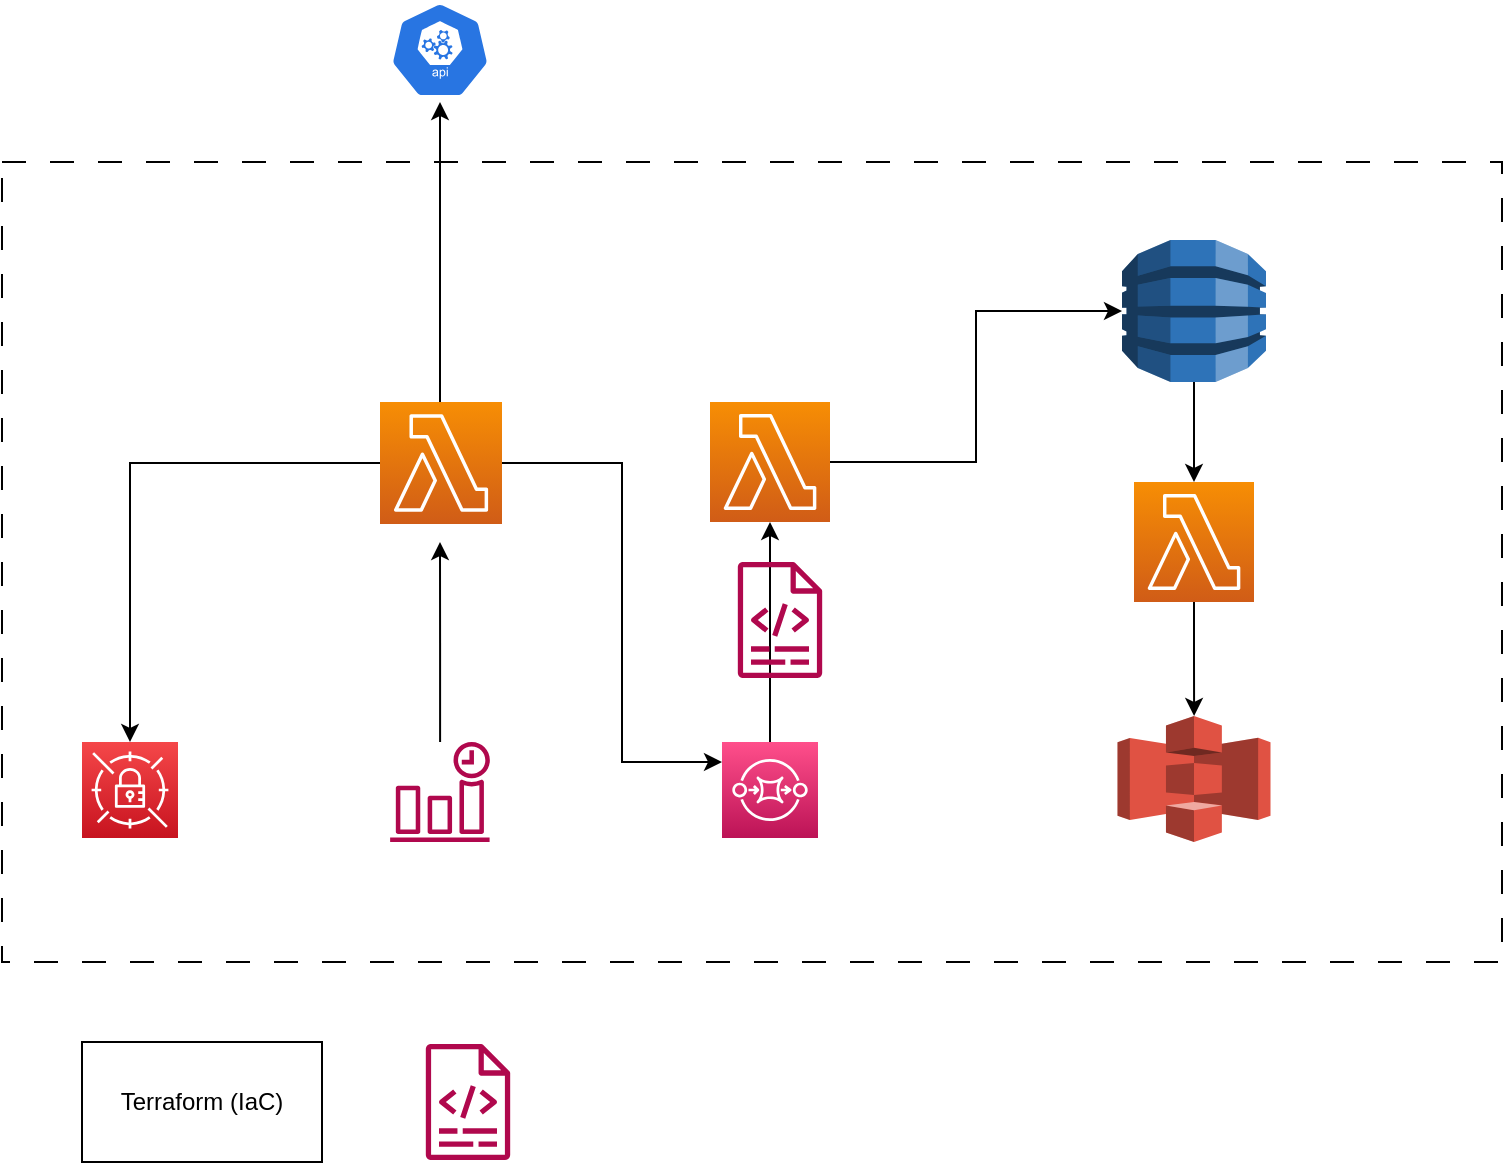 <mxfile version="21.1.8" type="github">
  <diagram name="Page-1" id="maEupHlAp3xH0ajJjbWY">
    <mxGraphModel dx="954" dy="647" grid="1" gridSize="10" guides="1" tooltips="1" connect="1" arrows="1" fold="1" page="1" pageScale="1" pageWidth="827" pageHeight="1169" math="0" shadow="0">
      <root>
        <mxCell id="0" />
        <mxCell id="1" parent="0" />
        <mxCell id="Ix6y1zR_ogJjAUU8U5vY-9" value="" style="edgeStyle=orthogonalEdgeStyle;rounded=0;orthogonalLoop=1;jettySize=auto;html=1;" edge="1" parent="1" source="Ix6y1zR_ogJjAUU8U5vY-2">
          <mxGeometry relative="1" as="geometry">
            <mxPoint x="239" y="80" as="targetPoint" />
          </mxGeometry>
        </mxCell>
        <mxCell id="Ix6y1zR_ogJjAUU8U5vY-11" value="" style="rounded=0;whiteSpace=wrap;html=1;gradientColor=default;fillColor=none;dashed=1;dashPattern=12 12;" vertex="1" parent="1">
          <mxGeometry x="20" y="110" width="750" height="400" as="geometry" />
        </mxCell>
        <mxCell id="Ix6y1zR_ogJjAUU8U5vY-10" style="edgeStyle=orthogonalEdgeStyle;rounded=0;orthogonalLoop=1;jettySize=auto;html=1;entryX=0.5;entryY=0;entryDx=0;entryDy=0;entryPerimeter=0;" edge="1" parent="1" source="Ix6y1zR_ogJjAUU8U5vY-2" target="Ix6y1zR_ogJjAUU8U5vY-4">
          <mxGeometry relative="1" as="geometry">
            <mxPoint x="70" y="260" as="targetPoint" />
          </mxGeometry>
        </mxCell>
        <mxCell id="Ix6y1zR_ogJjAUU8U5vY-14" value="" style="edgeStyle=orthogonalEdgeStyle;rounded=0;orthogonalLoop=1;jettySize=auto;html=1;" edge="1" parent="1" source="Ix6y1zR_ogJjAUU8U5vY-2" target="Ix6y1zR_ogJjAUU8U5vY-12">
          <mxGeometry relative="1" as="geometry">
            <mxPoint x="340.5" y="260.5" as="targetPoint" />
            <Array as="points">
              <mxPoint x="330" y="261" />
              <mxPoint x="330" y="410" />
            </Array>
          </mxGeometry>
        </mxCell>
        <mxCell id="Ix6y1zR_ogJjAUU8U5vY-2" value="" style="sketch=0;points=[[0,0,0],[0.25,0,0],[0.5,0,0],[0.75,0,0],[1,0,0],[0,1,0],[0.25,1,0],[0.5,1,0],[0.75,1,0],[1,1,0],[0,0.25,0],[0,0.5,0],[0,0.75,0],[1,0.25,0],[1,0.5,0],[1,0.75,0]];outlineConnect=0;fontColor=#232F3E;gradientColor=#F78E04;gradientDirection=north;fillColor=#D05C17;strokeColor=#ffffff;dashed=0;verticalLabelPosition=bottom;verticalAlign=top;align=center;html=1;fontSize=12;fontStyle=0;aspect=fixed;shape=mxgraph.aws4.resourceIcon;resIcon=mxgraph.aws4.lambda;" vertex="1" parent="1">
          <mxGeometry x="209" y="230" width="61" height="61" as="geometry" />
        </mxCell>
        <mxCell id="Ix6y1zR_ogJjAUU8U5vY-3" value="" style="sketch=0;html=1;dashed=0;whitespace=wrap;fillColor=#2875E2;strokeColor=#ffffff;points=[[0.005,0.63,0],[0.1,0.2,0],[0.9,0.2,0],[0.5,0,0],[0.995,0.63,0],[0.72,0.99,0],[0.5,1,0],[0.28,0.99,0]];verticalLabelPosition=bottom;align=center;verticalAlign=top;shape=mxgraph.kubernetes.icon;prIcon=api" vertex="1" parent="1">
          <mxGeometry x="214" y="30" width="50" height="48" as="geometry" />
        </mxCell>
        <mxCell id="Ix6y1zR_ogJjAUU8U5vY-4" value="" style="sketch=0;points=[[0,0,0],[0.25,0,0],[0.5,0,0],[0.75,0,0],[1,0,0],[0,1,0],[0.25,1,0],[0.5,1,0],[0.75,1,0],[1,1,0],[0,0.25,0],[0,0.5,0],[0,0.75,0],[1,0.25,0],[1,0.5,0],[1,0.75,0]];outlineConnect=0;fontColor=#232F3E;gradientColor=#F54749;gradientDirection=north;fillColor=#C7131F;strokeColor=#ffffff;dashed=0;verticalLabelPosition=bottom;verticalAlign=top;align=center;html=1;fontSize=12;fontStyle=0;aspect=fixed;shape=mxgraph.aws4.resourceIcon;resIcon=mxgraph.aws4.secrets_manager;" vertex="1" parent="1">
          <mxGeometry x="60" y="400" width="48" height="48" as="geometry" />
        </mxCell>
        <mxCell id="Ix6y1zR_ogJjAUU8U5vY-7" value="" style="edgeStyle=orthogonalEdgeStyle;rounded=0;orthogonalLoop=1;jettySize=auto;html=1;" edge="1" parent="1" source="Ix6y1zR_ogJjAUU8U5vY-5">
          <mxGeometry relative="1" as="geometry">
            <mxPoint x="239" y="300" as="targetPoint" />
          </mxGeometry>
        </mxCell>
        <mxCell id="Ix6y1zR_ogJjAUU8U5vY-5" value="" style="sketch=0;outlineConnect=0;fontColor=#232F3E;gradientColor=none;fillColor=#B0084D;strokeColor=none;dashed=0;verticalLabelPosition=bottom;verticalAlign=top;align=center;html=1;fontSize=12;fontStyle=0;aspect=fixed;pointerEvents=1;shape=mxgraph.aws4.event_time_based;" vertex="1" parent="1">
          <mxGeometry x="214" y="400" width="50" height="50" as="geometry" />
        </mxCell>
        <mxCell id="Ix6y1zR_ogJjAUU8U5vY-16" value="" style="edgeStyle=orthogonalEdgeStyle;rounded=0;orthogonalLoop=1;jettySize=auto;html=1;" edge="1" parent="1" source="Ix6y1zR_ogJjAUU8U5vY-12" target="Ix6y1zR_ogJjAUU8U5vY-15">
          <mxGeometry relative="1" as="geometry" />
        </mxCell>
        <mxCell id="Ix6y1zR_ogJjAUU8U5vY-12" value="" style="sketch=0;points=[[0,0,0],[0.25,0,0],[0.5,0,0],[0.75,0,0],[1,0,0],[0,1,0],[0.25,1,0],[0.5,1,0],[0.75,1,0],[1,1,0],[0,0.25,0],[0,0.5,0],[0,0.75,0],[1,0.25,0],[1,0.5,0],[1,0.75,0]];outlineConnect=0;fontColor=#232F3E;gradientColor=#FF4F8B;gradientDirection=north;fillColor=#BC1356;strokeColor=#ffffff;dashed=0;verticalLabelPosition=bottom;verticalAlign=top;align=center;html=1;fontSize=12;fontStyle=0;aspect=fixed;shape=mxgraph.aws4.resourceIcon;resIcon=mxgraph.aws4.sqs;" vertex="1" parent="1">
          <mxGeometry x="380" y="400" width="48" height="48" as="geometry" />
        </mxCell>
        <mxCell id="Ix6y1zR_ogJjAUU8U5vY-19" value="" style="edgeStyle=orthogonalEdgeStyle;rounded=0;orthogonalLoop=1;jettySize=auto;html=1;entryX=0;entryY=0.5;entryDx=0;entryDy=0;entryPerimeter=0;" edge="1" parent="1" source="Ix6y1zR_ogJjAUU8U5vY-15" target="Ix6y1zR_ogJjAUU8U5vY-17">
          <mxGeometry relative="1" as="geometry">
            <mxPoint x="404" y="180" as="targetPoint" />
          </mxGeometry>
        </mxCell>
        <mxCell id="Ix6y1zR_ogJjAUU8U5vY-15" value="" style="sketch=0;points=[[0,0,0],[0.25,0,0],[0.5,0,0],[0.75,0,0],[1,0,0],[0,1,0],[0.25,1,0],[0.5,1,0],[0.75,1,0],[1,1,0],[0,0.25,0],[0,0.5,0],[0,0.75,0],[1,0.25,0],[1,0.5,0],[1,0.75,0]];outlineConnect=0;fontColor=#232F3E;gradientColor=#F78E04;gradientDirection=north;fillColor=#D05C17;strokeColor=#ffffff;dashed=0;verticalLabelPosition=bottom;verticalAlign=top;align=center;html=1;fontSize=12;fontStyle=0;aspect=fixed;shape=mxgraph.aws4.resourceIcon;resIcon=mxgraph.aws4.lambda;" vertex="1" parent="1">
          <mxGeometry x="374" y="230" width="60" height="60" as="geometry" />
        </mxCell>
        <mxCell id="Ix6y1zR_ogJjAUU8U5vY-21" value="" style="edgeStyle=orthogonalEdgeStyle;rounded=0;orthogonalLoop=1;jettySize=auto;html=1;" edge="1" parent="1" source="Ix6y1zR_ogJjAUU8U5vY-17" target="Ix6y1zR_ogJjAUU8U5vY-20">
          <mxGeometry relative="1" as="geometry" />
        </mxCell>
        <mxCell id="Ix6y1zR_ogJjAUU8U5vY-17" value="" style="outlineConnect=0;dashed=0;verticalLabelPosition=bottom;verticalAlign=top;align=center;html=1;shape=mxgraph.aws3.dynamo_db;fillColor=#2E73B8;gradientColor=none;" vertex="1" parent="1">
          <mxGeometry x="580" y="149" width="72" height="71" as="geometry" />
        </mxCell>
        <mxCell id="Ix6y1zR_ogJjAUU8U5vY-24" value="" style="edgeStyle=orthogonalEdgeStyle;rounded=0;orthogonalLoop=1;jettySize=auto;html=1;" edge="1" parent="1" source="Ix6y1zR_ogJjAUU8U5vY-20" target="Ix6y1zR_ogJjAUU8U5vY-22">
          <mxGeometry relative="1" as="geometry" />
        </mxCell>
        <mxCell id="Ix6y1zR_ogJjAUU8U5vY-20" value="" style="sketch=0;points=[[0,0,0],[0.25,0,0],[0.5,0,0],[0.75,0,0],[1,0,0],[0,1,0],[0.25,1,0],[0.5,1,0],[0.75,1,0],[1,1,0],[0,0.25,0],[0,0.5,0],[0,0.75,0],[1,0.25,0],[1,0.5,0],[1,0.75,0]];outlineConnect=0;fontColor=#232F3E;gradientColor=#F78E04;gradientDirection=north;fillColor=#D05C17;strokeColor=#ffffff;dashed=0;verticalLabelPosition=bottom;verticalAlign=top;align=center;html=1;fontSize=12;fontStyle=0;aspect=fixed;shape=mxgraph.aws4.resourceIcon;resIcon=mxgraph.aws4.lambda;" vertex="1" parent="1">
          <mxGeometry x="586" y="270" width="60" height="60" as="geometry" />
        </mxCell>
        <mxCell id="Ix6y1zR_ogJjAUU8U5vY-22" value="" style="outlineConnect=0;dashed=0;verticalLabelPosition=bottom;verticalAlign=top;align=center;html=1;shape=mxgraph.aws3.s3;fillColor=#E05243;gradientColor=none;" vertex="1" parent="1">
          <mxGeometry x="577.75" y="387" width="76.5" height="63" as="geometry" />
        </mxCell>
        <mxCell id="Ix6y1zR_ogJjAUU8U5vY-25" value="Terraform (IaC)" style="rounded=0;whiteSpace=wrap;html=1;" vertex="1" parent="1">
          <mxGeometry x="60" y="550" width="120" height="60" as="geometry" />
        </mxCell>
        <mxCell id="Ix6y1zR_ogJjAUU8U5vY-27" value="" style="sketch=0;outlineConnect=0;fontColor=#232F3E;gradientColor=none;fillColor=#B0084D;strokeColor=none;dashed=0;verticalLabelPosition=bottom;verticalAlign=top;align=center;html=1;fontSize=12;fontStyle=0;aspect=fixed;pointerEvents=1;shape=mxgraph.aws4.logs;" vertex="1" parent="1">
          <mxGeometry x="370" y="310" width="78" height="58" as="geometry" />
        </mxCell>
        <mxCell id="Ix6y1zR_ogJjAUU8U5vY-28" value="" style="sketch=0;outlineConnect=0;fontColor=#232F3E;gradientColor=none;fillColor=#B0084D;strokeColor=none;dashed=0;verticalLabelPosition=bottom;verticalAlign=top;align=center;html=1;fontSize=12;fontStyle=0;aspect=fixed;pointerEvents=1;shape=mxgraph.aws4.logs;" vertex="1" parent="1">
          <mxGeometry x="214" y="551" width="78" height="58" as="geometry" />
        </mxCell>
      </root>
    </mxGraphModel>
  </diagram>
</mxfile>
